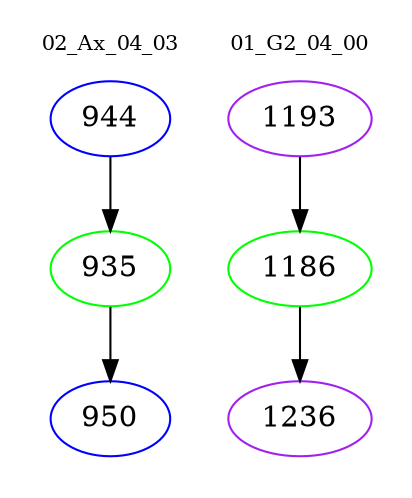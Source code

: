 digraph{
subgraph cluster_0 {
color = white
label = "02_Ax_04_03";
fontsize=10;
T0_944 [label="944", color="blue"]
T0_944 -> T0_935 [color="black"]
T0_935 [label="935", color="green"]
T0_935 -> T0_950 [color="black"]
T0_950 [label="950", color="blue"]
}
subgraph cluster_1 {
color = white
label = "01_G2_04_00";
fontsize=10;
T1_1193 [label="1193", color="purple"]
T1_1193 -> T1_1186 [color="black"]
T1_1186 [label="1186", color="green"]
T1_1186 -> T1_1236 [color="black"]
T1_1236 [label="1236", color="purple"]
}
}
